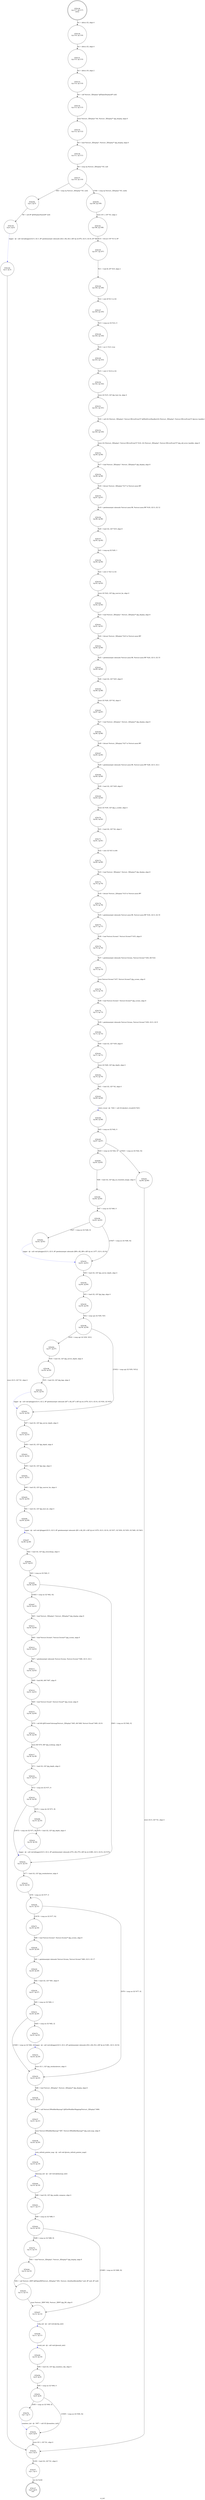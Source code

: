 digraph ui_init {
label="ui_init"
76127 [label="N76127\n(rp:0, ep:0)\nexit", shape="doublecircle"]
76128 [label="N76128\n(rp:117, ep:117)\nentry", shape="doublecircle"]
76128 -> 76130 [label="%1 = alloca i32, align 4"]
76130 [label="N76130\n(rp:116, ep:116)", shape="circle"]
76130 -> 76131 [label="%2 = alloca i32, align 4"]
76131 [label="N76131\n(rp:115, ep:115)", shape="circle"]
76131 -> 76133 [label="%3 = alloca i16, align 2"]
76133 [label="N76133\n(rp:114, ep:114)", shape="circle"]
76133 -> 76134 [label="%4 = call %struct._XDisplay* @XOpenDisplay(i8* null)"]
76134 [label="N76134\n(rp:113, ep:113)", shape="circle"]
76134 -> 76135 [label="store %struct._XDisplay* %4, %struct._XDisplay** @g_display, align 8"]
76135 [label="N76135\n(rp:112, ep:112)", shape="circle"]
76135 -> 76136 [label="%5 = load %struct._XDisplay*, %struct._XDisplay** @g_display, align 8"]
76136 [label="N76136\n(rp:111, ep:111)", shape="circle"]
76136 -> 76137 [label="%6 = icmp eq %struct._XDisplay* %5, null"]
76137 [label="N76137\n(rp:110, ep:110)", shape="circle"]
76137 -> 76258 [label="[%6 = icmp eq %struct._XDisplay* %5, null]"]
76137 -> 76259 [label="[!(%6 = icmp eq %struct._XDisplay* %5, null)]"]
76139 [label="N76139\n(rp:4, ep:4)", shape="circle"]
76139 -> 76140 [label="logger --@-- call void @logger(i32 0, i32 3, i8* getelementptr inbounds ([42 x i8], [42 x i8]* @.str.676, i32 0, i32 0), i8* %8)", style="dashed", color="blue"]
76140 [label="N76140\n(rp:3, ep:3)", shape="circle"]
76140 -> 76256 [label="store i32 0, i32* %1, align 4"]
76144 [label="N76144\n(rp:108, ep:108)", shape="circle"]
76144 -> 76145 [label="%10 = bitcast i16* %3 to i8*"]
76145 [label="N76145\n(rp:107, ep:107)", shape="circle"]
76145 -> 76146 [label="%11 = load i8, i8* %10, align 2"]
76146 [label="N76146\n(rp:106, ep:106)", shape="circle"]
76146 -> 76147 [label="%12 = zext i8 %11 to i32"]
76147 [label="N76147\n(rp:105, ep:105)", shape="circle"]
76147 -> 76148 [label="%13 = icmp ne i32 %12, 0"]
76148 [label="N76148\n(rp:104, ep:104)", shape="circle"]
76148 -> 76149 [label="%14 = xor i1 %13, true"]
76149 [label="N76149\n(rp:103, ep:103)", shape="circle"]
76149 -> 76150 [label="%15 = zext i1 %14 to i32"]
76150 [label="N76150\n(rp:102, ep:102)", shape="circle"]
76150 -> 76151 [label="store i32 %15, i32* @g_host_be, align 4"]
76151 [label="N76151\n(rp:101, ep:101)", shape="circle"]
76151 -> 76152 [label="%16 = call i32 (%struct._XDisplay*, %struct.XErrorEvent*)* @XSetErrorHandler(i32 (%struct._XDisplay*, %struct.XErrorEvent*)* @error_handler)"]
76152 [label="N76152\n(rp:100, ep:100)", shape="circle"]
76152 -> 76153 [label="store i32 (%struct._XDisplay*, %struct.XErrorEvent*)* %16, i32 (%struct._XDisplay*, %struct.XErrorEvent*)** @g_old_error_handler, align 8"]
76153 [label="N76153\n(rp:99, ep:99)", shape="circle"]
76153 -> 76154 [label="%17 = load %struct._XDisplay*, %struct._XDisplay** @g_display, align 8"]
76154 [label="N76154\n(rp:98, ep:98)", shape="circle"]
76154 -> 76155 [label="%18 = bitcast %struct._XDisplay* %17 to %struct.anon.98*"]
76155 [label="N76155\n(rp:97, ep:97)", shape="circle"]
76155 -> 76156 [label="%19 = getelementptr inbounds %struct.anon.98, %struct.anon.98* %18, i32 0, i32 12"]
76156 [label="N76156\n(rp:96, ep:96)", shape="circle"]
76156 -> 76157 [label="%20 = load i32, i32* %19, align 8"]
76157 [label="N76157\n(rp:95, ep:95)", shape="circle"]
76157 -> 76158 [label="%21 = icmp eq i32 %20, 1"]
76158 [label="N76158\n(rp:94, ep:94)", shape="circle"]
76158 -> 76159 [label="%22 = zext i1 %21 to i32"]
76159 [label="N76159\n(rp:93, ep:93)", shape="circle"]
76159 -> 76160 [label="store i32 %22, i32* @g_xserver_be, align 4"]
76160 [label="N76160\n(rp:92, ep:92)", shape="circle"]
76160 -> 76161 [label="%23 = load %struct._XDisplay*, %struct._XDisplay** @g_display, align 8"]
76161 [label="N76161\n(rp:91, ep:91)", shape="circle"]
76161 -> 76162 [label="%24 = bitcast %struct._XDisplay* %23 to %struct.anon.98*"]
76162 [label="N76162\n(rp:90, ep:90)", shape="circle"]
76162 -> 76163 [label="%25 = getelementptr inbounds %struct.anon.98, %struct.anon.98* %24, i32 0, i32 33"]
76163 [label="N76163\n(rp:89, ep:89)", shape="circle"]
76163 -> 76164 [label="%26 = load i32, i32* %25, align 8"]
76164 [label="N76164\n(rp:88, ep:88)", shape="circle"]
76164 -> 76165 [label="store i32 %26, i32* %2, align 4"]
76165 [label="N76165\n(rp:87, ep:87)", shape="circle"]
76165 -> 76166 [label="%27 = load %struct._XDisplay*, %struct._XDisplay** @g_display, align 8"]
76166 [label="N76166\n(rp:86, ep:86)", shape="circle"]
76166 -> 76167 [label="%28 = bitcast %struct._XDisplay* %27 to %struct.anon.98*"]
76167 [label="N76167\n(rp:85, ep:85)", shape="circle"]
76167 -> 76168 [label="%29 = getelementptr inbounds %struct.anon.98, %struct.anon.98* %28, i32 0, i32 2"]
76168 [label="N76168\n(rp:84, ep:84)", shape="circle"]
76168 -> 76169 [label="%30 = load i32, i32* %29, align 8"]
76169 [label="N76169\n(rp:83, ep:83)", shape="circle"]
76169 -> 76170 [label="store i32 %30, i32* @g_x_socket, align 4"]
76170 [label="N76170\n(rp:82, ep:82)", shape="circle"]
76170 -> 76171 [label="%31 = load i32, i32* %2, align 4"]
76171 [label="N76171\n(rp:81, ep:81)", shape="circle"]
76171 -> 76172 [label="%32 = sext i32 %31 to i64"]
76172 [label="N76172\n(rp:80, ep:80)", shape="circle"]
76172 -> 76173 [label="%33 = load %struct._XDisplay*, %struct._XDisplay** @g_display, align 8"]
76173 [label="N76173\n(rp:79, ep:79)", shape="circle"]
76173 -> 76174 [label="%34 = bitcast %struct._XDisplay* %33 to %struct.anon.98*"]
76174 [label="N76174\n(rp:78, ep:78)", shape="circle"]
76174 -> 76175 [label="%35 = getelementptr inbounds %struct.anon.98, %struct.anon.98* %34, i32 0, i32 35"]
76175 [label="N76175\n(rp:77, ep:77)", shape="circle"]
76175 -> 76176 [label="%36 = load %struct.Screen*, %struct.Screen** %35, align 8"]
76176 [label="N76176\n(rp:76, ep:76)", shape="circle"]
76176 -> 76177 [label="%37 = getelementptr inbounds %struct.Screen, %struct.Screen* %36, i64 %32"]
76177 [label="N76177\n(rp:75, ep:75)", shape="circle"]
76177 -> 76178 [label="store %struct.Screen* %37, %struct.Screen** @g_screen, align 8"]
76178 [label="N76178\n(rp:74, ep:74)", shape="circle"]
76178 -> 76179 [label="%38 = load %struct.Screen*, %struct.Screen** @g_screen, align 8"]
76179 [label="N76179\n(rp:73, ep:73)", shape="circle"]
76179 -> 76180 [label="%39 = getelementptr inbounds %struct.Screen, %struct.Screen* %38, i32 0, i32 9"]
76180 [label="N76180\n(rp:72, ep:72)", shape="circle"]
76180 -> 76181 [label="%40 = load i32, i32* %39, align 8"]
76181 [label="N76181\n(rp:71, ep:71)", shape="circle"]
76181 -> 76182 [label="store i32 %40, i32* @g_depth, align 4"]
76182 [label="N76182\n(rp:70, ep:70)", shape="circle"]
76182 -> 76183 [label="%41 = load i32, i32* %2, align 4"]
76183 [label="N76183\n(rp:69, ep:69)", shape="circle"]
76183 -> 76184 [label="select_visual --@-- %42 = call i32 @select_visual(i32 %41)", style="dashed", color="blue"]
76184 [label="N76184\n(rp:68, ep:68)", shape="circle"]
76184 -> 76185 [label="%43 = icmp ne i32 %42, 0"]
76185 [label="N76185\n(rp:67, ep:67)", shape="circle"]
76185 -> 76260 [label="[%43 = icmp ne i32 %42, 0]"]
76185 -> 76261 [label="[!(%43 = icmp ne i32 %42, 0)]"]
76189 [label="N76189\n(rp:64, ep:64)", shape="circle"]
76189 -> 76190 [label="%47 = icmp ne i32 %46, 0"]
76190 [label="N76190\n(rp:63, ep:63)", shape="circle"]
76190 -> 76262 [label="[%47 = icmp ne i32 %46, 0]"]
76190 -> 76193 [label="[!(%47 = icmp ne i32 %46, 0)]"]
76193 [label="N76193\n(rp:61, ep:61)", shape="circle"]
76193 -> 76194 [label="%50 = load i32, i32* @g_server_depth, align 4"]
76194 [label="N76194\n(rp:60, ep:60)", shape="circle"]
76194 -> 76195 [label="%51 = load i32, i32* @g_bpp, align 4"]
76195 [label="N76195\n(rp:59, ep:59)", shape="circle"]
76195 -> 76196 [label="%52 = icmp sgt i32 %50, %51"]
76196 [label="N76196\n(rp:58, ep:58)", shape="circle"]
76196 -> 76264 [label="[%52 = icmp sgt i32 %50, %51]"]
76196 -> 76201 [label="[!(%52 = icmp sgt i32 %50, %51)]"]
76198 [label="N76198\n(rp:56, ep:56)", shape="circle"]
76198 -> 76199 [label="%55 = load i32, i32* @g_bpp, align 4"]
76199 [label="N76199\n(rp:55, ep:55)", shape="circle"]
76199 -> 76201 [label="logger --@-- call void @logger(i32 0, i32 2, i8* getelementptr inbounds ([67 x i8], [67 x i8]* @.str.2.678, i32 0, i32 0), i32 %54, i32 %55)", style="dashed", color="blue"]
76201 [label="N76201\n(rp:54, ep:54)", shape="circle"]
76201 -> 76202 [label="%57 = load i32, i32* @g_server_depth, align 4"]
76202 [label="N76202\n(rp:53, ep:53)", shape="circle"]
76202 -> 76203 [label="%58 = load i32, i32* @g_depth, align 4"]
76203 [label="N76203\n(rp:52, ep:52)", shape="circle"]
76203 -> 76204 [label="%59 = load i32, i32* @g_bpp, align 4"]
76204 [label="N76204\n(rp:51, ep:51)", shape="circle"]
76204 -> 76205 [label="%60 = load i32, i32* @g_xserver_be, align 4"]
76205 [label="N76205\n(rp:50, ep:50)", shape="circle"]
76205 -> 76206 [label="%61 = load i32, i32* @g_host_be, align 4"]
76206 [label="N76206\n(rp:49, ep:49)", shape="circle"]
76206 -> 76207 [label="logger --@-- call void @logger(i32 0, i32 0, i8* getelementptr inbounds ([81 x i8], [81 x i8]* @.str.3.679, i32 0, i32 0), i32 %57, i32 %58, i32 %59, i32 %60, i32 %61)", style="dashed", color="blue"]
76207 [label="N76207\n(rp:48, ep:48)", shape="circle"]
76207 -> 76208 [label="%62 = load i32, i32* @g_owncolmap, align 4"]
76208 [label="N76208\n(rp:47, ep:47)", shape="circle"]
76208 -> 76209 [label="%63 = icmp ne i32 %62, 0"]
76209 [label="N76209\n(rp:46, ep:46)", shape="circle"]
76209 -> 76267 [label="[!(%63 = icmp ne i32 %62, 0)]"]
76209 -> 76224 [label="[%63 = icmp ne i32 %62, 0]"]
76211 [label="N76211\n(rp:44, ep:44)", shape="circle"]
76211 -> 76212 [label="%66 = load %struct.Screen*, %struct.Screen** @g_screen, align 8"]
76212 [label="N76212\n(rp:43, ep:43)", shape="circle"]
76212 -> 76213 [label="%67 = getelementptr inbounds %struct.Screen, %struct.Screen* %66, i32 0, i32 2"]
76213 [label="N76213\n(rp:42, ep:42)", shape="circle"]
76213 -> 76214 [label="%68 = load i64, i64* %67, align 8"]
76214 [label="N76214\n(rp:41, ep:41)", shape="circle"]
76214 -> 76215 [label="%69 = load %struct.Visual*, %struct.Visual** @g_visual, align 8"]
76215 [label="N76215\n(rp:40, ep:40)", shape="circle"]
76215 -> 76216 [label="%70 = call i64 @XCreateColormap(%struct._XDisplay* %65, i64 %68, %struct.Visual* %69, i32 0)"]
76216 [label="N76216\n(rp:39, ep:39)", shape="circle"]
76216 -> 76217 [label="store i64 %70, i64* @g_xcolmap, align 8"]
76217 [label="N76217\n(rp:38, ep:38)", shape="circle"]
76217 -> 76218 [label="%71 = load i32, i32* @g_depth, align 4"]
76218 [label="N76218\n(rp:37, ep:37)", shape="circle"]
76218 -> 76219 [label="%72 = icmp sle i32 %71, 8"]
76219 [label="N76219\n(rp:36, ep:36)", shape="circle"]
76219 -> 76268 [label="[%72 = icmp sle i32 %71, 8]"]
76219 -> 76224 [label="[!(%72 = icmp sle i32 %71, 8)]"]
76221 [label="N76221\n(rp:34, ep:34)", shape="circle"]
76221 -> 76224 [label="logger --@-- call void @logger(i32 0, i32 2, i8* getelementptr inbounds ([79 x i8], [79 x i8]* @.str.4.680, i32 0, i32 0), i32 %74)", style="dashed", color="blue"]
76224 [label="N76224\n(rp:33, ep:33)", shape="circle"]
76224 -> 76225 [label="%77 = load i32, i32* @g_ownbackstore, align 4"]
76225 [label="N76225\n(rp:32, ep:32)", shape="circle"]
76225 -> 76226 [label="%78 = icmp ne i32 %77, 0"]
76226 [label="N76226\n(rp:31, ep:31)", shape="circle"]
76226 -> 76271 [label="[!(%78 = icmp ne i32 %77, 0)]"]
76226 -> 76235 [label="[%78 = icmp ne i32 %77, 0]"]
76228 [label="N76228\n(rp:29, ep:29)", shape="circle"]
76228 -> 76229 [label="%81 = getelementptr inbounds %struct.Screen, %struct.Screen* %80, i32 0, i32 17"]
76229 [label="N76229\n(rp:28, ep:28)", shape="circle"]
76229 -> 76230 [label="%82 = load i32, i32* %81, align 8"]
76230 [label="N76230\n(rp:27, ep:27)", shape="circle"]
76230 -> 76231 [label="%83 = icmp ne i32 %82, 2"]
76231 [label="N76231\n(rp:26, ep:26)", shape="circle"]
76231 -> 76272 [label="[%83 = icmp ne i32 %82, 2]"]
76231 -> 76235 [label="[!(%83 = icmp ne i32 %82, 2)]"]
76233 [label="N76233\n(rp:24, ep:24)", shape="circle"]
76233 -> 76235 [label="store i32 1, i32* @g_ownbackstore, align 4"]
76235 [label="N76235\n(rp:23, ep:23)", shape="circle"]
76235 -> 76236 [label="%86 = load %struct._XDisplay*, %struct._XDisplay** @g_display, align 8"]
76236 [label="N76236\n(rp:22, ep:22)", shape="circle"]
76236 -> 76237 [label="%87 = call %struct.XModifierKeymap* @XGetModifierMapping(%struct._XDisplay* %86)"]
76237 [label="N76237\n(rp:21, ep:21)", shape="circle"]
76237 -> 76238 [label="store %struct.XModifierKeymap* %87, %struct.XModifierKeymap** @g_mod_map, align 8"]
76238 [label="N76238\n(rp:20, ep:20)", shape="circle"]
76238 -> 76239 [label="xwin_refresh_pointer_map --@-- call void @xwin_refresh_pointer_map()", style="dashed", color="blue"]
76239 [label="N76239\n(rp:19, ep:19)", shape="circle"]
76239 -> 76240 [label="xkeymap_init --@-- call void @xkeymap_init()", style="dashed", color="blue"]
76240 [label="N76240\n(rp:18, ep:18)", shape="circle"]
76240 -> 76241 [label="%88 = load i32, i32* @g_enable_compose, align 4"]
76241 [label="N76241\n(rp:17, ep:17)", shape="circle"]
76241 -> 76242 [label="%89 = icmp ne i32 %88, 0"]
76242 [label="N76242\n(rp:16, ep:16)", shape="circle"]
76242 -> 76274 [label="[%89 = icmp ne i32 %88, 0]"]
76242 -> 76247 [label="[!(%89 = icmp ne i32 %88, 0)]"]
76244 [label="N76244\n(rp:14, ep:14)", shape="circle"]
76244 -> 76245 [label="%92 = call %struct._XIM* @XOpenIM(%struct._XDisplay* %91, %struct._XrmHashBucketRec* null, i8* null, i8* null)"]
76245 [label="N76245\n(rp:13, ep:13)", shape="circle"]
76245 -> 76247 [label="store %struct._XIM* %92, %struct._XIM** @g_IM, align 8"]
76247 [label="N76247\n(rp:12, ep:12)", shape="circle"]
76247 -> 76248 [label="xclip_init --@-- call void @xclip_init()", style="dashed", color="blue"]
76248 [label="N76248\n(rp:11, ep:11)", shape="circle"]
76248 -> 76249 [label="ewmh_init --@-- call void @ewmh_init()", style="dashed", color="blue"]
76249 [label="N76249\n(rp:10, ep:10)", shape="circle"]
76249 -> 76250 [label="%94 = load i32, i32* @g_seamless_rdp, align 4"]
76250 [label="N76250\n(rp:9, ep:9)", shape="circle"]
76250 -> 76251 [label="%95 = icmp ne i32 %94, 0"]
76251 [label="N76251\n(rp:8, ep:8)", shape="circle"]
76251 -> 76276 [label="[%95 = icmp ne i32 %94, 0]"]
76251 -> 76254 [label="[!(%95 = icmp ne i32 %94, 0)]"]
76254 [label="N76254\n(rp:6, ep:6)", shape="circle"]
76254 -> 76256 [label="store i32 1, i32* %1, align 4"]
76256 [label="N76256\n(rp:2, ep:2)", shape="circle"]
76256 -> 76257 [label="%100 = load i32, i32* %1, align 4"]
76257 [label="N76257\n(rp:1, ep:1)", shape="circle"]
76257 -> 76127 [label="ret i32 %100"]
76258 [label="N76258\n(rp:5, ep:5)", shape="circle"]
76258 -> 76139 [label="%8 = call i8* @XDisplayName(i8* null)"]
76259 [label="N76259\n(rp:109, ep:109)", shape="circle"]
76259 -> 76144 [label="store i16 1, i16* %3, align 2"]
76260 [label="N76260\n(rp:65, ep:65)", shape="circle"]
76260 -> 76189 [label="%46 = load i32, i32* @g_no_translate_image, align 4"]
76261 [label="N76261\n(rp:66, ep:66)", shape="circle"]
76261 -> 76256 [label="store i32 0, i32* %1, align 4"]
76262 [label="N76262\n(rp:62, ep:62)", shape="circle"]
76262 -> 76193 [label="logger --@-- call void @logger(i32 0, i32 0, i8* getelementptr inbounds ([88 x i8], [88 x i8]* @.str.1.677, i32 0, i32 0))", style="dashed", color="blue"]
76264 [label="N76264\n(rp:57, ep:57)", shape="circle"]
76264 -> 76198 [label="%54 = load i32, i32* @g_server_depth, align 4"]
76267 [label="N76267\n(rp:45, ep:45)", shape="circle"]
76267 -> 76211 [label="%65 = load %struct._XDisplay*, %struct._XDisplay** @g_display, align 8"]
76268 [label="N76268\n(rp:35, ep:35)", shape="circle"]
76268 -> 76221 [label="%74 = load i32, i32* @g_depth, align 4"]
76271 [label="N76271\n(rp:30, ep:30)", shape="circle"]
76271 -> 76228 [label="%80 = load %struct.Screen*, %struct.Screen** @g_screen, align 8"]
76272 [label="N76272\n(rp:25, ep:25)", shape="circle"]
76272 -> 76233 [label="logger --@-- call void @logger(i32 0, i32 2, i8* getelementptr inbounds ([52 x i8], [52 x i8]* @.str.5.681, i32 0, i32 0))", style="dashed", color="blue"]
76274 [label="N76274\n(rp:15, ep:15)", shape="circle"]
76274 -> 76244 [label="%91 = load %struct._XDisplay*, %struct._XDisplay** @g_display, align 8"]
76276 [label="N76276\n(rp:7, ep:7)", shape="circle"]
76276 -> 76254 [label="seamless_init --@-- %97 = call i32 @seamless_init()", style="dashed", color="blue"]
}

